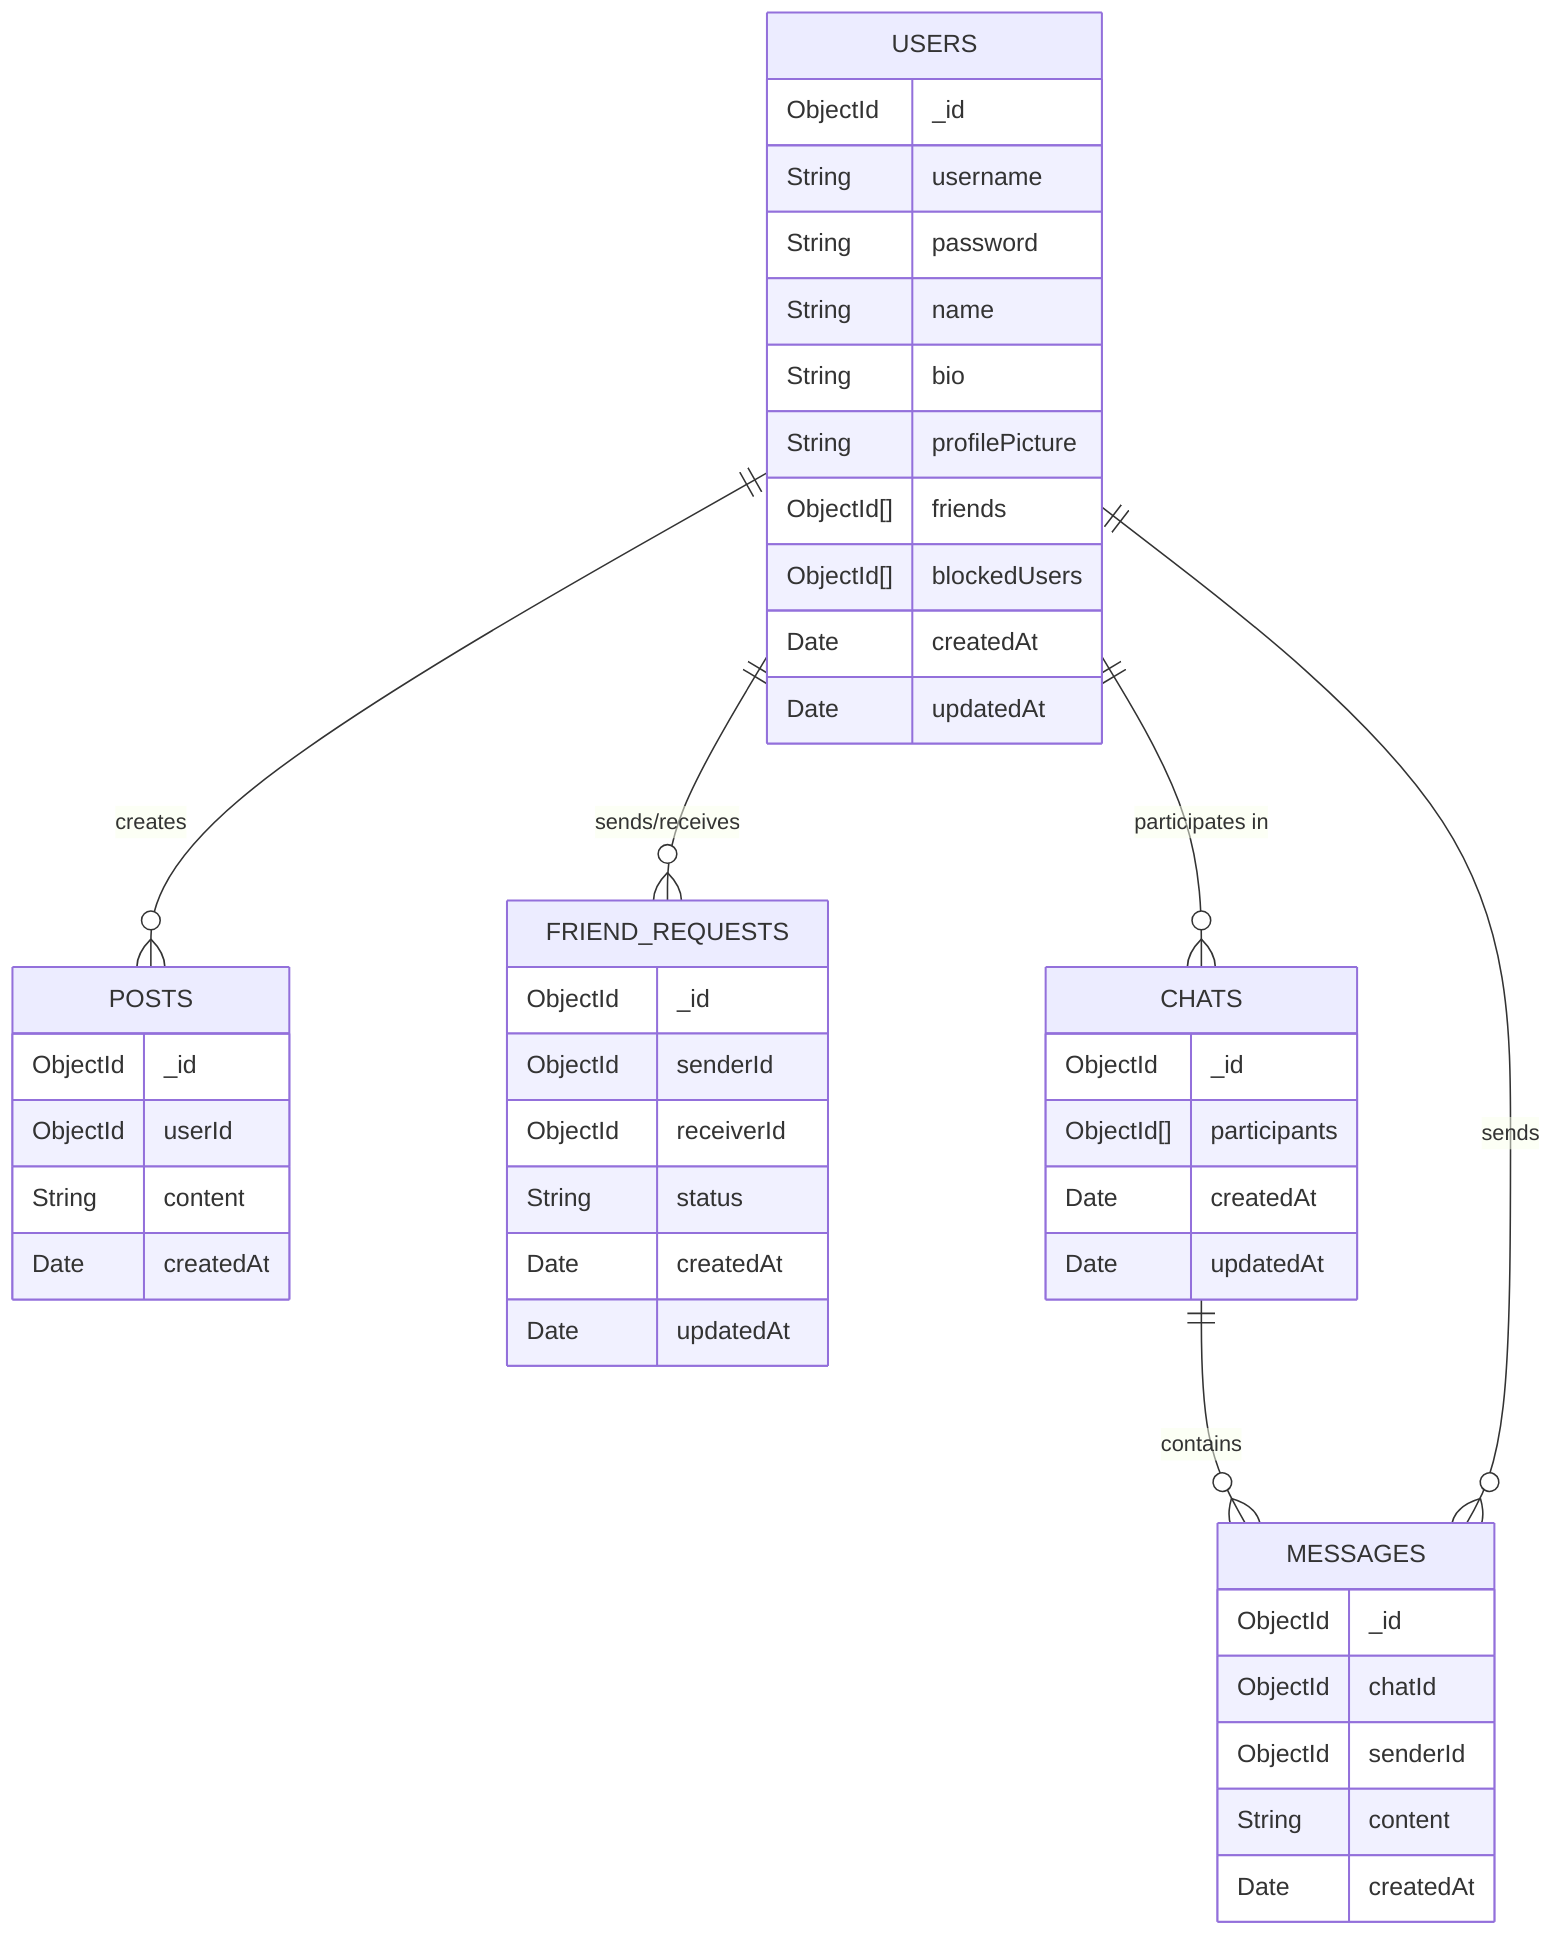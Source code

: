 erDiagram
    USERS {
        ObjectId _id
        String username
        String password
        String name
        String bio
        String profilePicture
        ObjectId[] friends
        ObjectId[] blockedUsers
        Date createdAt
        Date updatedAt
    }
    POSTS {
        ObjectId _id
        ObjectId userId
        String content
        Date createdAt
    }
    FRIEND_REQUESTS {
        ObjectId _id
        ObjectId senderId
        ObjectId receiverId
        String status
        Date createdAt
        Date updatedAt
    }
    CHATS {
        ObjectId _id
        ObjectId[] participants
        Date createdAt
        Date updatedAt
    }
    MESSAGES {
        ObjectId _id
        ObjectId chatId
        ObjectId senderId
        String content
        Date createdAt
    }
    USERS ||--o{ POSTS : "creates"
    USERS ||--o{ FRIEND_REQUESTS : "sends/receives"
    USERS ||--o{ CHATS : "participates in"
    CHATS ||--o{ MESSAGES : "contains"
    USERS ||--o{ MESSAGES : "sends"